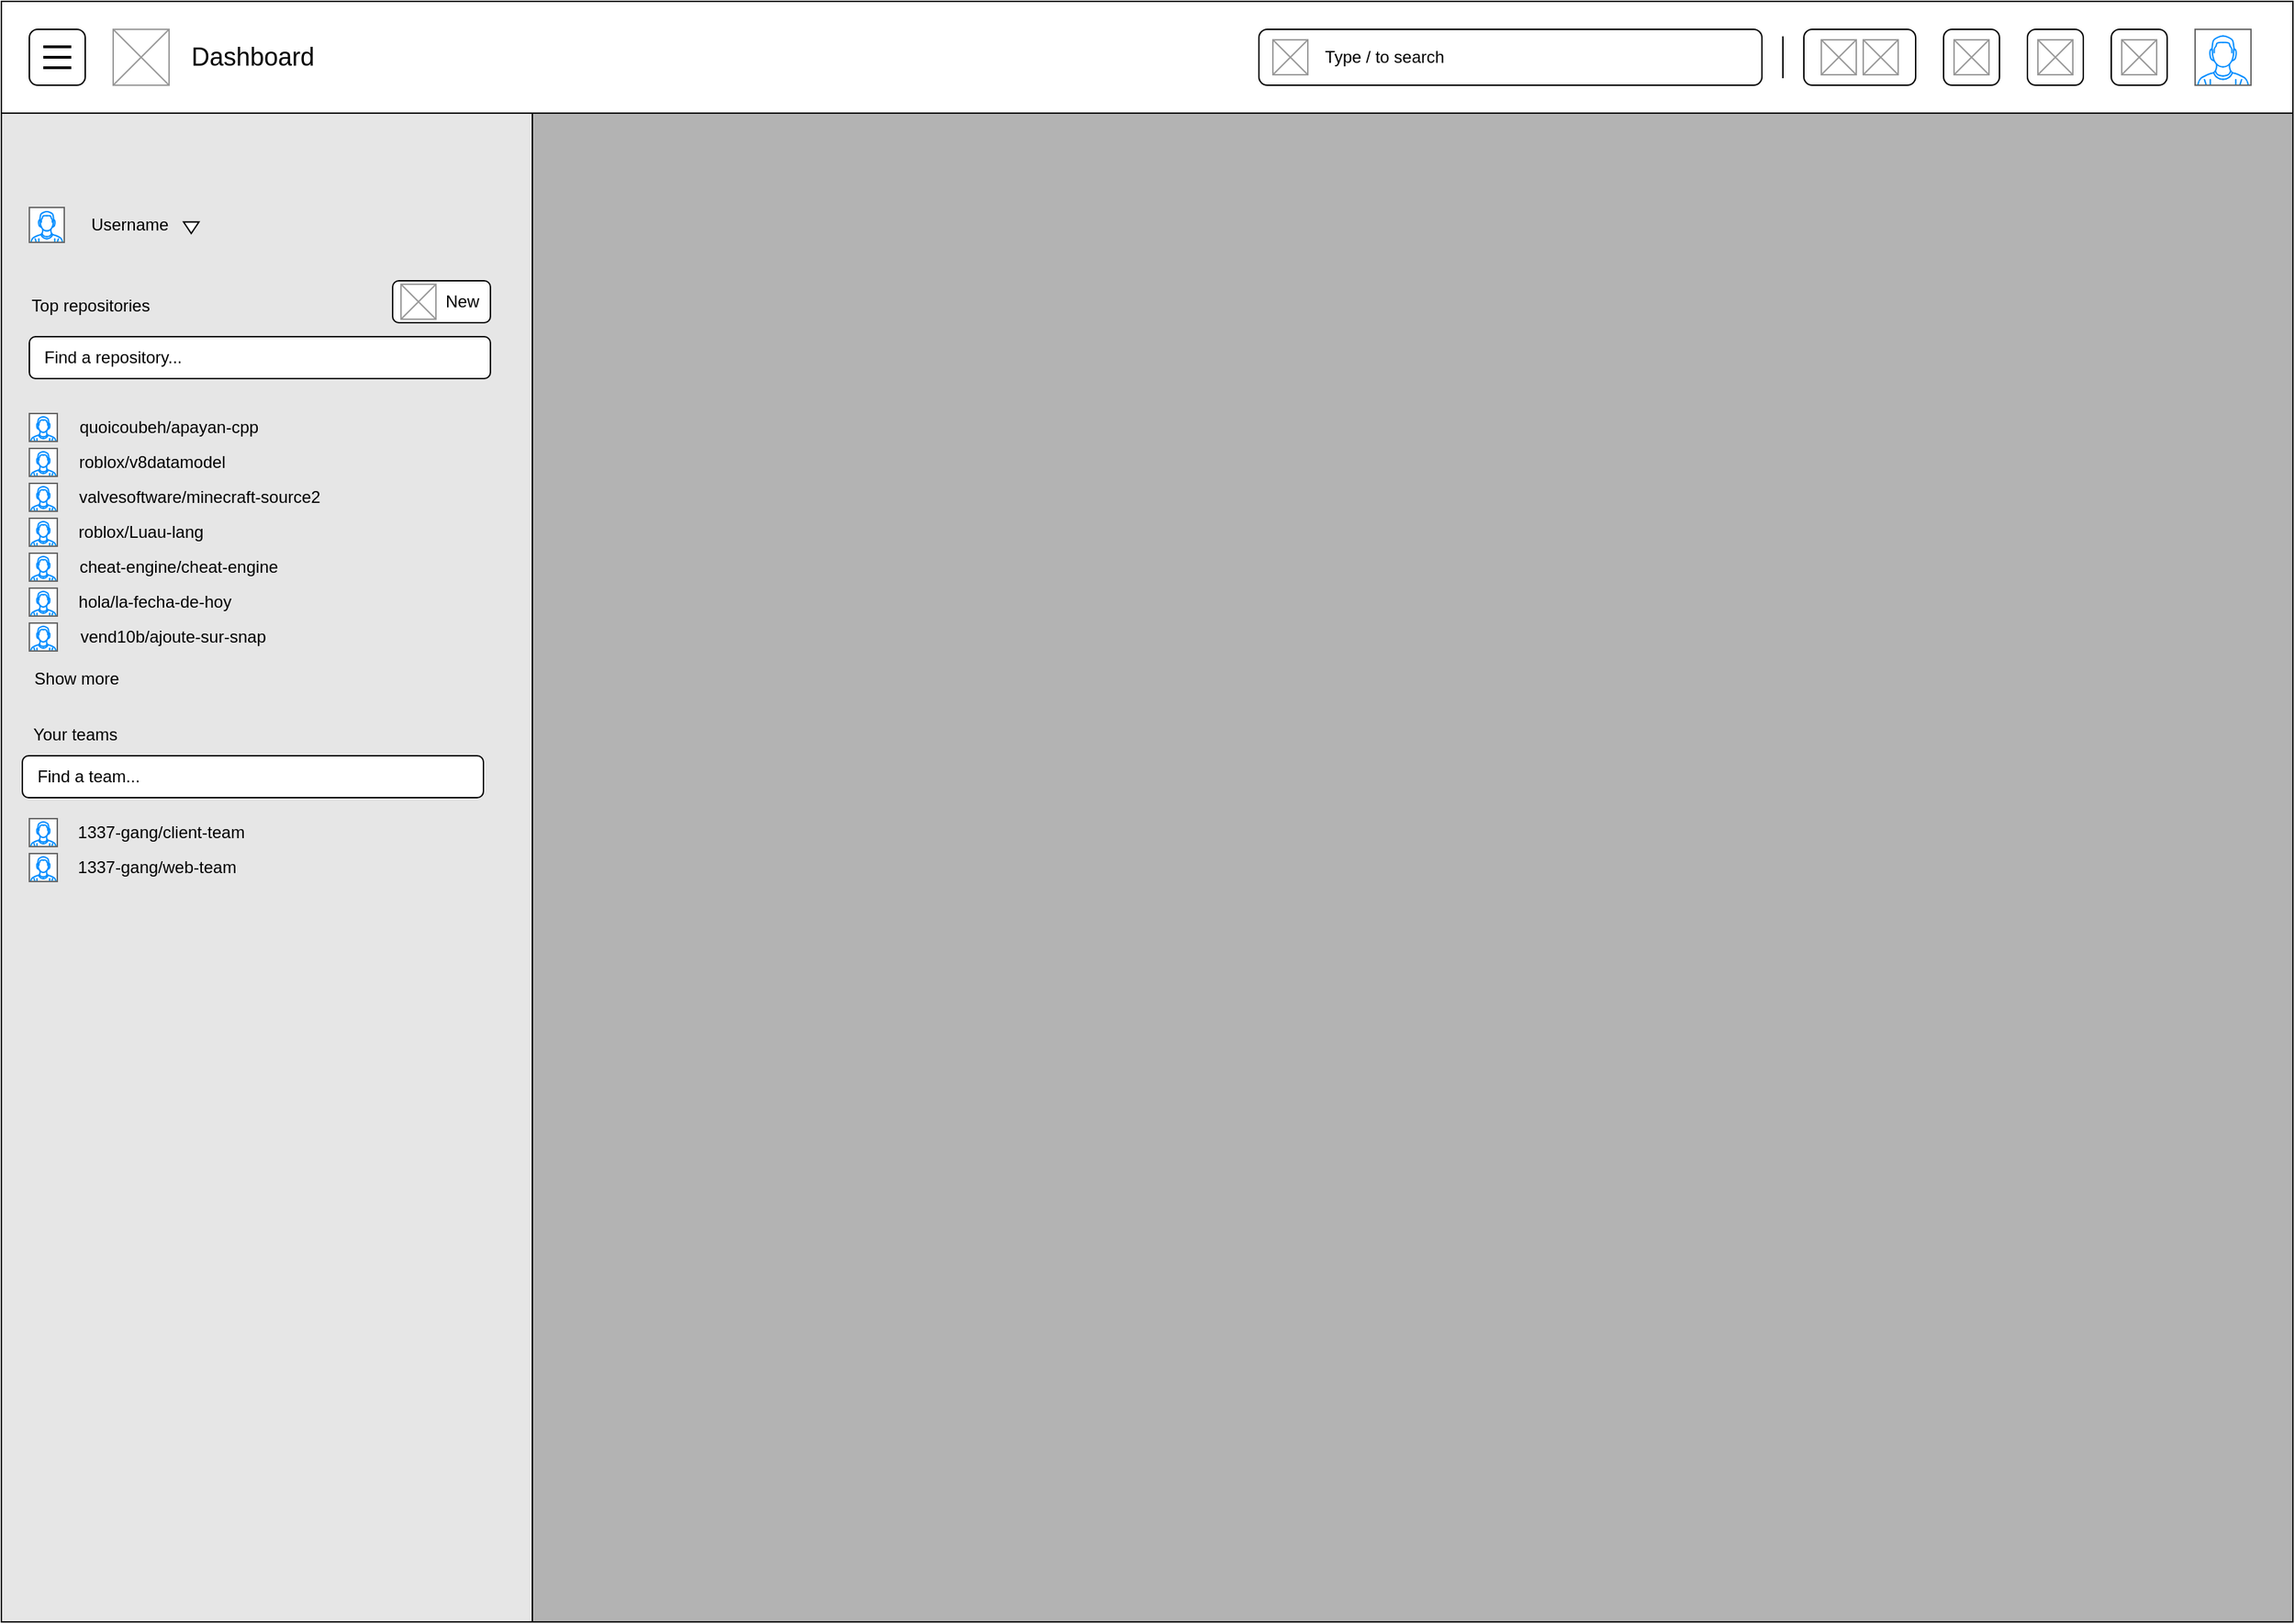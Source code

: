 <mxfile version="24.7.14">
  <diagram name="Page-1" id="ItuPcejKKoLAVJ6YyNsb">
    <mxGraphModel dx="4148" dy="2268" grid="1" gridSize="10" guides="1" tooltips="1" connect="1" arrows="1" fold="1" page="1" pageScale="1" pageWidth="827" pageHeight="1169" math="0" shadow="0">
      <root>
        <mxCell id="0" />
        <mxCell id="1" parent="0" />
        <mxCell id="ldyb5yx-wMgwqtrKaOPo-1" value="" style="rounded=0;whiteSpace=wrap;html=1;" vertex="1" parent="1">
          <mxGeometry width="1640" height="80" as="geometry" />
        </mxCell>
        <mxCell id="ldyb5yx-wMgwqtrKaOPo-8" value="" style="verticalLabelPosition=bottom;shadow=0;dashed=0;align=center;html=1;verticalAlign=top;strokeWidth=1;shape=mxgraph.mockup.graphics.simpleIcon;strokeColor=#999999;" vertex="1" parent="1">
          <mxGeometry x="80" y="20" width="40" height="40" as="geometry" />
        </mxCell>
        <mxCell id="ldyb5yx-wMgwqtrKaOPo-9" value="&lt;div style=&quot;font-size: 18px;&quot;&gt;&lt;font style=&quot;font-size: 18px;&quot;&gt;Dashboard&lt;/font&gt;&lt;/div&gt;" style="text;html=1;align=center;verticalAlign=middle;whiteSpace=wrap;rounded=0;" vertex="1" parent="1">
          <mxGeometry x="130" y="25" width="100" height="30" as="geometry" />
        </mxCell>
        <mxCell id="ldyb5yx-wMgwqtrKaOPo-10" value="" style="verticalLabelPosition=bottom;shadow=0;dashed=0;align=center;html=1;verticalAlign=top;strokeWidth=1;shape=mxgraph.mockup.containers.userMale;strokeColor=#666666;strokeColor2=#008cff;perimeterSpacing=0;" vertex="1" parent="1">
          <mxGeometry x="1570" y="20" width="40" height="40" as="geometry" />
        </mxCell>
        <mxCell id="ldyb5yx-wMgwqtrKaOPo-20" value="" style="rounded=1;whiteSpace=wrap;html=1;" vertex="1" parent="1">
          <mxGeometry x="20" y="20" width="40" height="40" as="geometry" />
        </mxCell>
        <mxCell id="ldyb5yx-wMgwqtrKaOPo-11" value="" style="rounded=1;whiteSpace=wrap;html=1;" vertex="1" parent="1">
          <mxGeometry x="1510" y="20" width="40" height="40" as="geometry" />
        </mxCell>
        <mxCell id="ldyb5yx-wMgwqtrKaOPo-15" value="" style="line;strokeWidth=1;direction=south;html=1;" vertex="1" parent="1">
          <mxGeometry x="1270" y="25" width="10" height="30" as="geometry" />
        </mxCell>
        <mxCell id="ldyb5yx-wMgwqtrKaOPo-17" value="" style="rounded=1;whiteSpace=wrap;html=1;" vertex="1" parent="1">
          <mxGeometry x="1450" y="20" width="40" height="40" as="geometry" />
        </mxCell>
        <mxCell id="ldyb5yx-wMgwqtrKaOPo-18" value="" style="rounded=1;whiteSpace=wrap;html=1;" vertex="1" parent="1">
          <mxGeometry x="1390" y="20" width="40" height="40" as="geometry" />
        </mxCell>
        <mxCell id="ldyb5yx-wMgwqtrKaOPo-19" value="" style="rounded=1;whiteSpace=wrap;html=1;" vertex="1" parent="1">
          <mxGeometry x="1290" y="20" width="80" height="40" as="geometry" />
        </mxCell>
        <mxCell id="ldyb5yx-wMgwqtrKaOPo-21" value="" style="line;strokeWidth=2;html=1;" vertex="1" parent="1">
          <mxGeometry x="30" y="35" width="20" height="10" as="geometry" />
        </mxCell>
        <mxCell id="ldyb5yx-wMgwqtrKaOPo-22" value="" style="line;strokeWidth=2;html=1;" vertex="1" parent="1">
          <mxGeometry x="30" y="30" width="20" height="5" as="geometry" />
        </mxCell>
        <mxCell id="ldyb5yx-wMgwqtrKaOPo-23" value="" style="line;strokeWidth=2;html=1;" vertex="1" parent="1">
          <mxGeometry x="30" y="45" width="20" height="5" as="geometry" />
        </mxCell>
        <mxCell id="ldyb5yx-wMgwqtrKaOPo-25" value="" style="rounded=1;whiteSpace=wrap;html=1;" vertex="1" parent="1">
          <mxGeometry x="900" y="20" width="360" height="40" as="geometry" />
        </mxCell>
        <mxCell id="ldyb5yx-wMgwqtrKaOPo-26" value="" style="verticalLabelPosition=bottom;shadow=0;dashed=0;align=center;html=1;verticalAlign=top;strokeWidth=1;shape=mxgraph.mockup.graphics.simpleIcon;strokeColor=#999999;" vertex="1" parent="1">
          <mxGeometry x="1517.5" y="27.5" width="25" height="25" as="geometry" />
        </mxCell>
        <mxCell id="ldyb5yx-wMgwqtrKaOPo-27" value="" style="verticalLabelPosition=bottom;shadow=0;dashed=0;align=center;html=1;verticalAlign=top;strokeWidth=1;shape=mxgraph.mockup.graphics.simpleIcon;strokeColor=#999999;" vertex="1" parent="1">
          <mxGeometry x="1457.5" y="27.5" width="25" height="25" as="geometry" />
        </mxCell>
        <mxCell id="ldyb5yx-wMgwqtrKaOPo-28" value="" style="verticalLabelPosition=bottom;shadow=0;dashed=0;align=center;html=1;verticalAlign=top;strokeWidth=1;shape=mxgraph.mockup.graphics.simpleIcon;strokeColor=#999999;" vertex="1" parent="1">
          <mxGeometry x="1397.5" y="27.5" width="25" height="25" as="geometry" />
        </mxCell>
        <mxCell id="ldyb5yx-wMgwqtrKaOPo-29" value="" style="verticalLabelPosition=bottom;shadow=0;dashed=0;align=center;html=1;verticalAlign=top;strokeWidth=1;shape=mxgraph.mockup.graphics.simpleIcon;strokeColor=#999999;" vertex="1" parent="1">
          <mxGeometry x="1302.5" y="27.5" width="25" height="25" as="geometry" />
        </mxCell>
        <mxCell id="ldyb5yx-wMgwqtrKaOPo-30" value="" style="verticalLabelPosition=bottom;shadow=0;dashed=0;align=center;html=1;verticalAlign=top;strokeWidth=1;shape=mxgraph.mockup.graphics.simpleIcon;strokeColor=#999999;" vertex="1" parent="1">
          <mxGeometry x="1332.5" y="27.5" width="25" height="25" as="geometry" />
        </mxCell>
        <mxCell id="ldyb5yx-wMgwqtrKaOPo-31" value="&lt;div&gt;Type / to search&lt;/div&gt;" style="text;html=1;align=center;verticalAlign=middle;whiteSpace=wrap;rounded=0;" vertex="1" parent="1">
          <mxGeometry x="940" y="25" width="100" height="30" as="geometry" />
        </mxCell>
        <mxCell id="ldyb5yx-wMgwqtrKaOPo-32" value="" style="verticalLabelPosition=bottom;shadow=0;dashed=0;align=center;html=1;verticalAlign=top;strokeWidth=1;shape=mxgraph.mockup.graphics.simpleIcon;strokeColor=#999999;" vertex="1" parent="1">
          <mxGeometry x="910" y="27.5" width="25" height="25" as="geometry" />
        </mxCell>
        <mxCell id="ldyb5yx-wMgwqtrKaOPo-33" value="" style="rounded=0;whiteSpace=wrap;html=1;fillColor=#E6E6E6;" vertex="1" parent="1">
          <mxGeometry y="80" width="380" height="1080" as="geometry" />
        </mxCell>
        <mxCell id="ldyb5yx-wMgwqtrKaOPo-34" value="" style="rounded=0;whiteSpace=wrap;html=1;fillColor=#B3B3B3;" vertex="1" parent="1">
          <mxGeometry x="380" y="80" width="1260" height="1080" as="geometry" />
        </mxCell>
        <mxCell id="ldyb5yx-wMgwqtrKaOPo-36" value="Username" style="text;html=1;align=center;verticalAlign=middle;whiteSpace=wrap;rounded=0;" vertex="1" parent="1">
          <mxGeometry x="61.87" y="145" width="60" height="30" as="geometry" />
        </mxCell>
        <mxCell id="ldyb5yx-wMgwqtrKaOPo-37" value="" style="verticalLabelPosition=bottom;shadow=0;dashed=0;align=center;html=1;verticalAlign=top;strokeWidth=1;shape=mxgraph.mockup.containers.userMale;strokeColor=#666666;strokeColor2=#008cff;perimeterSpacing=0;" vertex="1" parent="1">
          <mxGeometry x="20" y="147.5" width="25" height="25" as="geometry" />
        </mxCell>
        <mxCell id="ldyb5yx-wMgwqtrKaOPo-38" value="" style="triangle;whiteSpace=wrap;html=1;rotation=90;" vertex="1" parent="1">
          <mxGeometry x="131.75" y="156.5" width="8.25" height="11" as="geometry" />
        </mxCell>
        <mxCell id="ldyb5yx-wMgwqtrKaOPo-39" value="Top repositories" style="text;html=1;align=center;verticalAlign=middle;whiteSpace=wrap;rounded=0;" vertex="1" parent="1">
          <mxGeometry x="14" y="202.5" width="100" height="30" as="geometry" />
        </mxCell>
        <mxCell id="ldyb5yx-wMgwqtrKaOPo-40" value="" style="rounded=1;whiteSpace=wrap;html=1;" vertex="1" parent="1">
          <mxGeometry x="280" y="200" width="70" height="30" as="geometry" />
        </mxCell>
        <mxCell id="ldyb5yx-wMgwqtrKaOPo-41" value="" style="verticalLabelPosition=bottom;shadow=0;dashed=0;align=center;html=1;verticalAlign=top;strokeWidth=1;shape=mxgraph.mockup.graphics.simpleIcon;strokeColor=#999999;" vertex="1" parent="1">
          <mxGeometry x="286" y="202.5" width="25" height="25" as="geometry" />
        </mxCell>
        <mxCell id="ldyb5yx-wMgwqtrKaOPo-42" value="New" style="text;html=1;align=center;verticalAlign=middle;whiteSpace=wrap;rounded=0;" vertex="1" parent="1">
          <mxGeometry x="310" y="200" width="40" height="30" as="geometry" />
        </mxCell>
        <mxCell id="ldyb5yx-wMgwqtrKaOPo-43" value="" style="rounded=1;whiteSpace=wrap;html=1;" vertex="1" parent="1">
          <mxGeometry x="20" y="240" width="330" height="30" as="geometry" />
        </mxCell>
        <mxCell id="ldyb5yx-wMgwqtrKaOPo-44" value="Find a repository..." style="text;html=1;align=center;verticalAlign=middle;whiteSpace=wrap;rounded=0;" vertex="1" parent="1">
          <mxGeometry x="20" y="240" width="120" height="30" as="geometry" />
        </mxCell>
        <mxCell id="ldyb5yx-wMgwqtrKaOPo-45" value="" style="verticalLabelPosition=bottom;shadow=0;dashed=0;align=center;html=1;verticalAlign=top;strokeWidth=1;shape=mxgraph.mockup.containers.userMale;strokeColor=#666666;strokeColor2=#008cff;perimeterSpacing=0;" vertex="1" parent="1">
          <mxGeometry x="20" y="295" width="20" height="20" as="geometry" />
        </mxCell>
        <mxCell id="ldyb5yx-wMgwqtrKaOPo-46" value="quoicoubeh/apayan-cpp" style="text;html=1;align=center;verticalAlign=middle;whiteSpace=wrap;rounded=0;" vertex="1" parent="1">
          <mxGeometry x="50" y="290" width="140" height="30" as="geometry" />
        </mxCell>
        <mxCell id="ldyb5yx-wMgwqtrKaOPo-47" value="" style="verticalLabelPosition=bottom;shadow=0;dashed=0;align=center;html=1;verticalAlign=top;strokeWidth=1;shape=mxgraph.mockup.containers.userMale;strokeColor=#666666;strokeColor2=#008cff;perimeterSpacing=0;" vertex="1" parent="1">
          <mxGeometry x="20" y="320" width="20" height="20" as="geometry" />
        </mxCell>
        <mxCell id="ldyb5yx-wMgwqtrKaOPo-48" value="roblox/v8datamodel" style="text;html=1;align=center;verticalAlign=middle;whiteSpace=wrap;rounded=0;" vertex="1" parent="1">
          <mxGeometry x="48" y="315" width="120" height="30" as="geometry" />
        </mxCell>
        <mxCell id="ldyb5yx-wMgwqtrKaOPo-49" value="" style="verticalLabelPosition=bottom;shadow=0;dashed=0;align=center;html=1;verticalAlign=top;strokeWidth=1;shape=mxgraph.mockup.containers.userMale;strokeColor=#666666;strokeColor2=#008cff;perimeterSpacing=0;" vertex="1" parent="1">
          <mxGeometry x="20" y="345" width="20" height="20" as="geometry" />
        </mxCell>
        <mxCell id="ldyb5yx-wMgwqtrKaOPo-50" value="valvesoftware/minecraft-source2" style="text;html=1;align=center;verticalAlign=middle;whiteSpace=wrap;rounded=0;" vertex="1" parent="1">
          <mxGeometry x="52" y="340" width="180" height="30" as="geometry" />
        </mxCell>
        <mxCell id="ldyb5yx-wMgwqtrKaOPo-51" value="" style="verticalLabelPosition=bottom;shadow=0;dashed=0;align=center;html=1;verticalAlign=top;strokeWidth=1;shape=mxgraph.mockup.containers.userMale;strokeColor=#666666;strokeColor2=#008cff;perimeterSpacing=0;" vertex="1" parent="1">
          <mxGeometry x="20" y="370" width="20" height="20" as="geometry" />
        </mxCell>
        <mxCell id="ldyb5yx-wMgwqtrKaOPo-52" value="roblox/Luau-lang" style="text;html=1;align=center;verticalAlign=middle;whiteSpace=wrap;rounded=0;" vertex="1" parent="1">
          <mxGeometry x="50" y="365" width="100" height="30" as="geometry" />
        </mxCell>
        <mxCell id="ldyb5yx-wMgwqtrKaOPo-53" value="" style="verticalLabelPosition=bottom;shadow=0;dashed=0;align=center;html=1;verticalAlign=top;strokeWidth=1;shape=mxgraph.mockup.containers.userMale;strokeColor=#666666;strokeColor2=#008cff;perimeterSpacing=0;" vertex="1" parent="1">
          <mxGeometry x="20" y="395" width="20" height="20" as="geometry" />
        </mxCell>
        <mxCell id="ldyb5yx-wMgwqtrKaOPo-54" value="cheat-engine/cheat-engine" style="text;html=1;align=center;verticalAlign=middle;whiteSpace=wrap;rounded=0;" vertex="1" parent="1">
          <mxGeometry x="52" y="390" width="150" height="30" as="geometry" />
        </mxCell>
        <mxCell id="ldyb5yx-wMgwqtrKaOPo-55" value="" style="verticalLabelPosition=bottom;shadow=0;dashed=0;align=center;html=1;verticalAlign=top;strokeWidth=1;shape=mxgraph.mockup.containers.userMale;strokeColor=#666666;strokeColor2=#008cff;perimeterSpacing=0;" vertex="1" parent="1">
          <mxGeometry x="20" y="420" width="20" height="20" as="geometry" />
        </mxCell>
        <mxCell id="ldyb5yx-wMgwqtrKaOPo-56" value="hola/la-fecha-de-hoy" style="text;html=1;align=center;verticalAlign=middle;whiteSpace=wrap;rounded=0;" vertex="1" parent="1">
          <mxGeometry x="50" y="415" width="120" height="30" as="geometry" />
        </mxCell>
        <mxCell id="ldyb5yx-wMgwqtrKaOPo-57" value="" style="verticalLabelPosition=bottom;shadow=0;dashed=0;align=center;html=1;verticalAlign=top;strokeWidth=1;shape=mxgraph.mockup.containers.userMale;strokeColor=#666666;strokeColor2=#008cff;perimeterSpacing=0;" vertex="1" parent="1">
          <mxGeometry x="20" y="445" width="20" height="20" as="geometry" />
        </mxCell>
        <mxCell id="ldyb5yx-wMgwqtrKaOPo-58" value="vend10b/ajoute-sur-snap" style="text;html=1;align=center;verticalAlign=middle;whiteSpace=wrap;rounded=0;" vertex="1" parent="1">
          <mxGeometry x="53" y="440" width="140" height="30" as="geometry" />
        </mxCell>
        <mxCell id="ldyb5yx-wMgwqtrKaOPo-59" value="Show more" style="text;html=1;align=center;verticalAlign=middle;whiteSpace=wrap;rounded=0;" vertex="1" parent="1">
          <mxGeometry x="19" y="470" width="70" height="30" as="geometry" />
        </mxCell>
        <mxCell id="ldyb5yx-wMgwqtrKaOPo-60" value="Your teams" style="text;html=1;align=center;verticalAlign=middle;whiteSpace=wrap;rounded=0;" vertex="1" parent="1">
          <mxGeometry x="20" y="510" width="66" height="30" as="geometry" />
        </mxCell>
        <mxCell id="ldyb5yx-wMgwqtrKaOPo-61" value="" style="rounded=1;whiteSpace=wrap;html=1;" vertex="1" parent="1">
          <mxGeometry x="15" y="540" width="330" height="30" as="geometry" />
        </mxCell>
        <mxCell id="ldyb5yx-wMgwqtrKaOPo-62" value="Find a team..." style="text;html=1;align=center;verticalAlign=middle;whiteSpace=wrap;rounded=0;" vertex="1" parent="1">
          <mxGeometry x="15" y="540" width="95" height="30" as="geometry" />
        </mxCell>
        <mxCell id="ldyb5yx-wMgwqtrKaOPo-63" value="" style="verticalLabelPosition=bottom;shadow=0;dashed=0;align=center;html=1;verticalAlign=top;strokeWidth=1;shape=mxgraph.mockup.containers.userMale;strokeColor=#666666;strokeColor2=#008cff;perimeterSpacing=0;" vertex="1" parent="1">
          <mxGeometry x="20" y="585" width="20" height="20" as="geometry" />
        </mxCell>
        <mxCell id="ldyb5yx-wMgwqtrKaOPo-64" value="1337-gang/client-team" style="text;html=1;align=center;verticalAlign=middle;whiteSpace=wrap;rounded=0;" vertex="1" parent="1">
          <mxGeometry x="49" y="580" width="131" height="30" as="geometry" />
        </mxCell>
        <mxCell id="ldyb5yx-wMgwqtrKaOPo-65" value="" style="verticalLabelPosition=bottom;shadow=0;dashed=0;align=center;html=1;verticalAlign=top;strokeWidth=1;shape=mxgraph.mockup.containers.userMale;strokeColor=#666666;strokeColor2=#008cff;perimeterSpacing=0;" vertex="1" parent="1">
          <mxGeometry x="20" y="610" width="20" height="20" as="geometry" />
        </mxCell>
        <mxCell id="ldyb5yx-wMgwqtrKaOPo-66" value="1337-gang/web-team" style="text;html=1;align=center;verticalAlign=middle;whiteSpace=wrap;rounded=0;" vertex="1" parent="1">
          <mxGeometry x="51" y="605" width="121" height="30" as="geometry" />
        </mxCell>
      </root>
    </mxGraphModel>
  </diagram>
</mxfile>
